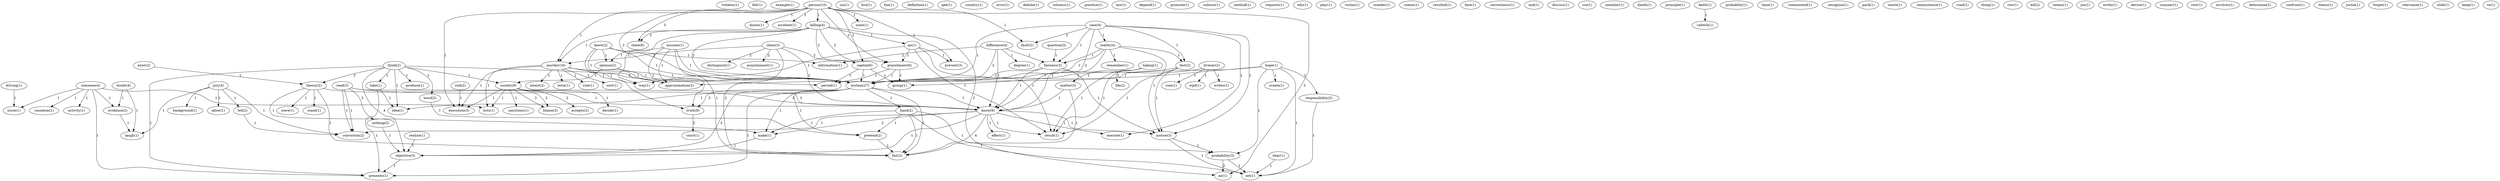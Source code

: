 digraph G {
  violates [ label="violates(1)" ];
  felt [ label="felt(1)" ];
  example [ label="example(1)" ];
  claim [ label="claim(3)" ];
  punishnment [ label="punishnment(1)" ];
  murder [ label="murder(16)" ];
  capital [ label="capital(6)" ];
  distinguish [ label="distinguish(1)" ];
  know [ label="know(9)" ];
  fair [ label="fair(2)" ];
  isn [ label="isn(1)" ];
  live [ label="live(1)" ];
  someone [ label="someone(4)" ];
  evidence [ label="evidence(2)" ];
  activity [ label="activity(1)" ];
  raondom [ label="raondom(1)" ];
  issue [ label="issue(1)" ];
  lists [ label="lists(1)" ];
  presents [ label="presents(1)" ];
  person [ label="person(10)" ];
  fault [ label="fault(2)" ];
  killing [ label="killing(4)" ];
  dozen [ label="dozen(1)" ];
  accident [ label="accident(1)" ];
  punishment [ label="punishment(6)" ];
  prevent [ label="prevent(3)" ];
  system [ label="system(27)" ];
  none [ label="none(1)" ];
  state [ label="state(6)" ];
  execution [ label="execution(3)" ];
  air [ label="air(1)" ];
  knew [ label="knew(2)" ];
  information [ label="information(1)" ];
  opinion [ label="opinion(2)" ];
  approximation [ label="approximation(2)" ];
  truth [ label="truth(8)" ];
  fun [ label="fun(1)" ];
  definition [ label="definition(1)" ];
  gee [ label="gee(1)" ];
  case [ label="case(4)" ];
  reality [ label="reality(4)" ];
  fairness [ label="fairness(3)" ];
  fact [ label="fact(2)" ];
  justice [ label="justice(3)" ];
  execute [ label="execute(1)" ];
  assume [ label="assume(1)" ];
  country [ label="country(1)" ];
  go [ label="go(1)" ];
  way [ label="way(1)" ];
  error [ label="error(1)" ];
  debate [ label="debate(1)" ];
  witness [ label="witness(1)" ];
  read [ label="read(1)" ];
  nothing [ label="nothing(2)" ];
  conviction [ label="conviction(2)" ];
  taking [ label="taking(1)" ];
  result [ label="result(1)" ];
  matter [ label="matter(3)" ];
  result [ label="result(1)" ];
  life [ label="life(2)" ];
  practice [ label="practice(1)" ];
  law [ label="law(1)" ];
  depend [ label="depend(1)" ];
  doubt [ label="doubt(4)" ];
  laugh [ label="laugh(1)" ];
  promote [ label="promote(1)" ];
  solntze [ label="solntze(1)" ];
  method [ label="method(1)" ];
  requires [ label="requires(1)" ];
  remember [ label="remember(1)" ];
  difference [ label="difference(4)" ];
  degree [ label="degree(1)" ];
  edu [ label="edu(1)" ];
  play [ label="play(1)" ];
  period [ label="period(1)" ];
  term [ label="term(1)" ];
  rule [ label="rule(1)" ];
  sort [ label="sort(1)" ];
  intent [ label="intent(2)" ];
  group [ label="group(1)" ];
  risk [ label="risk(2)" ];
  victim [ label="victim(1)" ];
  wonder [ label="wonder(1)" ];
  bear [ label="bear(1)" ];
  set [ label="set(1)" ];
  comes [ label="comes(1)" ];
  resulted [ label="resulted(1)" ];
  face [ label="face(1)" ];
  correctness [ label="correctness(1)" ];
  end [ label="end(1)" ];
  livesey [ label="livesey(2)" ];
  com [ label="com(1)" ];
  wpd [ label="wpd(1)" ];
  writes [ label="writes(1)" ];
  jury [ label="jury(4)" ];
  background [ label="background(1)" ];
  tell [ label="tell(2)" ];
  allow [ label="allow(1)" ];
  objective [ label="objective(3)" ];
  discuss [ label="discuss(1)" ];
  cco [ label="cco(1)" ];
  member [ label="member(1)" ];
  exist [ label="exist(2)" ];
  theory [ label="theory(2)" ];
  death [ label="death(1)" ];
  read [ label="read(3)" ];
  principle [ label="principle(1)" ];
  question [ label="question(3)" ];
  hope [ label="hope(1)" ];
  responsibility [ label="responsibility(2)" ];
  probability [ label="probability(3)" ];
  create [ label="create(1)" ];
  keith [ label="keith(1)" ];
  caltech [ label="caltech(1)" ];
  probablity [ label="probablity(1)" ];
  time [ label="time(1)" ];
  think [ label="think(2)" ];
  word [ label="word(2)" ];
  produce [ label="produce(1)" ];
  take [ label="take(1)" ];
  society [ label="society(9)" ];
  idea [ label="idea(1)" ];
  commented [ label="commented(1)" ];
  pretend [ label="pretend(2)" ];
  recognize [ label="recognize(1)" ];
  pack [ label="pack(1)" ];
  waste [ label="waste(1)" ];
  omniscience [ label="omniscience(1)" ];
  road [ label="road(1)" ];
  thing [ label="thing(1)" ];
  wave [ label="wave(1)" ];
  wand [ label="wand(1)" ];
  make [ label="make(1)" ];
  decide [ label="decide(1)" ];
  blame [ label="blame(1)" ];
  sanctions [ label="sanctions(1)" ];
  accepts [ label="accepts(2)" ];
  blame [ label="blame(3)" ];
  row [ label="row(1)" ];
  hand [ label="hand(2)" ];
  kill [ label="kill(2)" ];
  effect [ label="effect(1)" ];
  seems [ label="seems(1)" ];
  jon [ label="jon(1)" ];
  court [ label="court(1)" ];
  works [ label="works(1)" ];
  devise [ label="devise(1)" ];
  driving [ label="driving(1)" ];
  numner [ label="numner(1)" ];
  rest [ label="rest(1)" ];
  involves [ label="involves(1)" ];
  determine [ label="determine(2)" ];
  confront [ label="confront(1)" ];
  doesn [ label="doesn(1)" ];
  realize [ label="realize(1)" ];
  justie [ label="justie(1)" ];
  forget [ label="forget(1)" ];
  relevance [ label="relevance(1)" ];
  slide [ label="slide(1)" ];
  keep [ label="keep(1)" ];
  ve [ label="ve(1)" ];
  claim -> punishnment [ label="2" ];
  claim -> murder [ label="2" ];
  claim -> capital [ label="2" ];
  claim -> distinguish [ label="2" ];
  claim -> know [ label="2" ];
  claim -> fair [ label="2" ];
  someone -> evidence [ label="1" ];
  someone -> activity [ label="1" ];
  someone -> raondom [ label="1" ];
  someone -> issue [ label="1" ];
  someone -> lists [ label="1" ];
  someone -> presents [ label="1" ];
  person -> fault [ label="1" ];
  person -> killing [ label="1" ];
  person -> dozen [ label="1" ];
  person -> accident [ label="1" ];
  person -> murder [ label="1" ];
  person -> punishment [ label="2" ];
  person -> capital [ label="2" ];
  person -> prevent [ label="1" ];
  person -> system [ label="2" ];
  person -> none [ label="1" ];
  person -> state [ label="3" ];
  person -> execution [ label="1" ];
  person -> air [ label="2" ];
  knew -> information [ label="1" ];
  knew -> opinion [ label="1" ];
  knew -> approximation [ label="1" ];
  knew -> system [ label="1" ];
  knew -> truth [ label="1" ];
  case -> fault [ label="2" ];
  case -> reality [ label="1" ];
  case -> fairness [ label="1" ];
  case -> fact [ label="1" ];
  case -> system [ label="1" ];
  case -> know [ label="2" ];
  case -> justice [ label="1" ];
  case -> execute [ label="1" ];
  assume -> opinion [ label="1" ];
  assume -> approximation [ label="1" ];
  assume -> system [ label="1" ];
  assume -> truth [ label="1" ];
  assume -> fair [ label="1" ];
  killing -> go [ label="1" ];
  killing -> murder [ label="1" ];
  killing -> punishment [ label="2" ];
  killing -> capital [ label="2" ];
  killing -> way [ label="1" ];
  killing -> system [ label="2" ];
  killing -> state [ label="2" ];
  killing -> air [ label="2" ];
  read -> nothing [ label="2" ];
  read -> know [ label="3" ];
  read -> conviction [ label="1" ];
  taking -> result [ label="1" ];
  taking -> matter [ label="1" ];
  taking -> result [ label="1" ];
  taking -> life [ label="2" ];
  go -> punishment [ label="1" ];
  go -> prevent [ label="1" ];
  go -> result [ label="1" ];
  go -> way [ label="1" ];
  go -> result [ label="1" ];
  doubt -> evidence [ label="1" ];
  doubt -> laugh [ label="1" ];
  evidence -> laugh [ label="1" ];
  reality -> fairness [ label="1" ];
  reality -> fact [ label="1" ];
  reality -> system [ label="1" ];
  reality -> know [ label="1" ];
  reality -> justice [ label="1" ];
  reality -> remember [ label="1" ];
  difference -> information [ label="2" ];
  difference -> fairness [ label="1" ];
  difference -> system [ label="2" ];
  difference -> know [ label="1" ];
  difference -> degree [ label="1" ];
  murder -> period [ label="1" ];
  murder -> term [ label="1" ];
  murder -> rule [ label="1" ];
  murder -> way [ label="1" ];
  murder -> system [ label="1" ];
  murder -> execution [ label="1" ];
  murder -> sort [ label="1" ];
  murder -> intent [ label="1" ];
  murder -> lists [ label="1" ];
  punishment -> period [ label="1" ];
  punishment -> group [ label="1" ];
  punishment -> system [ label="1" ];
  risk -> execution [ label="1" ];
  bear -> set [ label="1" ];
  capital -> period [ label="1" ];
  capital -> group [ label="1" ];
  capital -> system [ label="1" ];
  livesey -> group [ label="1" ];
  livesey -> com [ label="1" ];
  livesey -> wpd [ label="1" ];
  livesey -> writes [ label="1" ];
  jury -> background [ label="1" ];
  jury -> laugh [ label="1" ];
  jury -> tell [ label="1" ];
  jury -> allow [ label="1" ];
  jury -> conviction [ label="1" ];
  nothing -> objective [ label="1" ];
  exist -> theory [ label="1" ];
  read -> know [ label="3" ];
  read -> conviction [ label="1" ];
  question -> fairness [ label="1" ];
  hope -> approximation [ label="1" ];
  hope -> system [ label="1" ];
  hope -> responsibility [ label="1" ];
  hope -> probability [ label="1" ];
  hope -> create [ label="1" ];
  hope -> set [ label="1" ];
  keith -> caltech [ label="1" ];
  think -> word [ label="1" ];
  think -> produce [ label="1" ];
  think -> theory [ label="2" ];
  think -> take [ label="1" ];
  think -> society [ label="1" ];
  think -> system [ label="5" ];
  think -> idea [ label="1" ];
  think -> objective [ label="4" ];
  think -> presents [ label="1" ];
  word -> pretend [ label="1" ];
  opinion -> approximation [ label="1" ];
  opinion -> society [ label="1" ];
  fairness -> system [ label="1" ];
  fairness -> know [ label="1" ];
  fairness -> justice [ label="1" ];
  theory -> wave [ label="1" ];
  theory -> wand [ label="1" ];
  theory -> know [ label="1" ];
  theory -> make [ label="1" ];
  theory -> fair [ label="1" ];
  matter -> know [ label="1" ];
  matter -> fair [ label="1" ];
  take -> idea [ label="1" ];
  take -> presents [ label="1" ];
  society -> decide [ label="1" ];
  society -> blame [ label="2" ];
  society -> execution [ label="1" ];
  society -> sanctions [ label="1" ];
  society -> lists [ label="1" ];
  society -> accepts [ label="2" ];
  society -> blame [ label="2" ];
  fact -> system [ label="1" ];
  fact -> result [ label="1" ];
  fact -> justice [ label="1" ];
  system -> know [ label="1" ];
  system -> idea [ label="1" ];
  system -> hand [ label="1" ];
  system -> truth [ label="2" ];
  system -> make [ label="1" ];
  system -> pretend [ label="1" ];
  system -> fair [ label="1" ];
  system -> objective [ label="3" ];
  system -> presents [ label="1" ];
  know -> result [ label="1" ];
  know -> justice [ label="1" ];
  know -> make [ label="2" ];
  know -> effect [ label="1" ];
  know -> conviction [ label="1" ];
  know -> fair [ label="4" ];
  know -> execute [ label="1" ];
  know -> objective [ label="1" ];
  responsibility -> set [ label="1" ];
  hand -> probability [ label="1" ];
  hand -> make [ label="1" ];
  hand -> pretend [ label="1" ];
  hand -> fair [ label="1" ];
  hand -> set [ label="1" ];
  truth -> court [ label="2" ];
  justice -> probability [ label="1" ];
  justice -> set [ label="1" ];
  tell -> conviction [ label="1" ];
  probability -> air [ label="2" ];
  probability -> set [ label="1" ];
  driving -> issue [ label="1" ];
  make -> objective [ label="1" ];
  pretend -> fair [ label="1" ];
  realize -> objective [ label="1" ];
  objective -> presents [ label="1" ];
}
